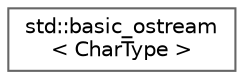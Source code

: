 digraph "Graphical Class Hierarchy"
{
 // LATEX_PDF_SIZE
  bgcolor="transparent";
  edge [fontname=Helvetica,fontsize=10,labelfontname=Helvetica,labelfontsize=10];
  node [fontname=Helvetica,fontsize=10,shape=box,height=0.2,width=0.4];
  rankdir="LR";
  Node0 [id="Node000000",label="std::basic_ostream\l\< CharType \>",height=0.2,width=0.4,color="grey40", fillcolor="white", style="filled",URL="$classstd_1_1basic__ostream.html",tooltip=" "];
}
